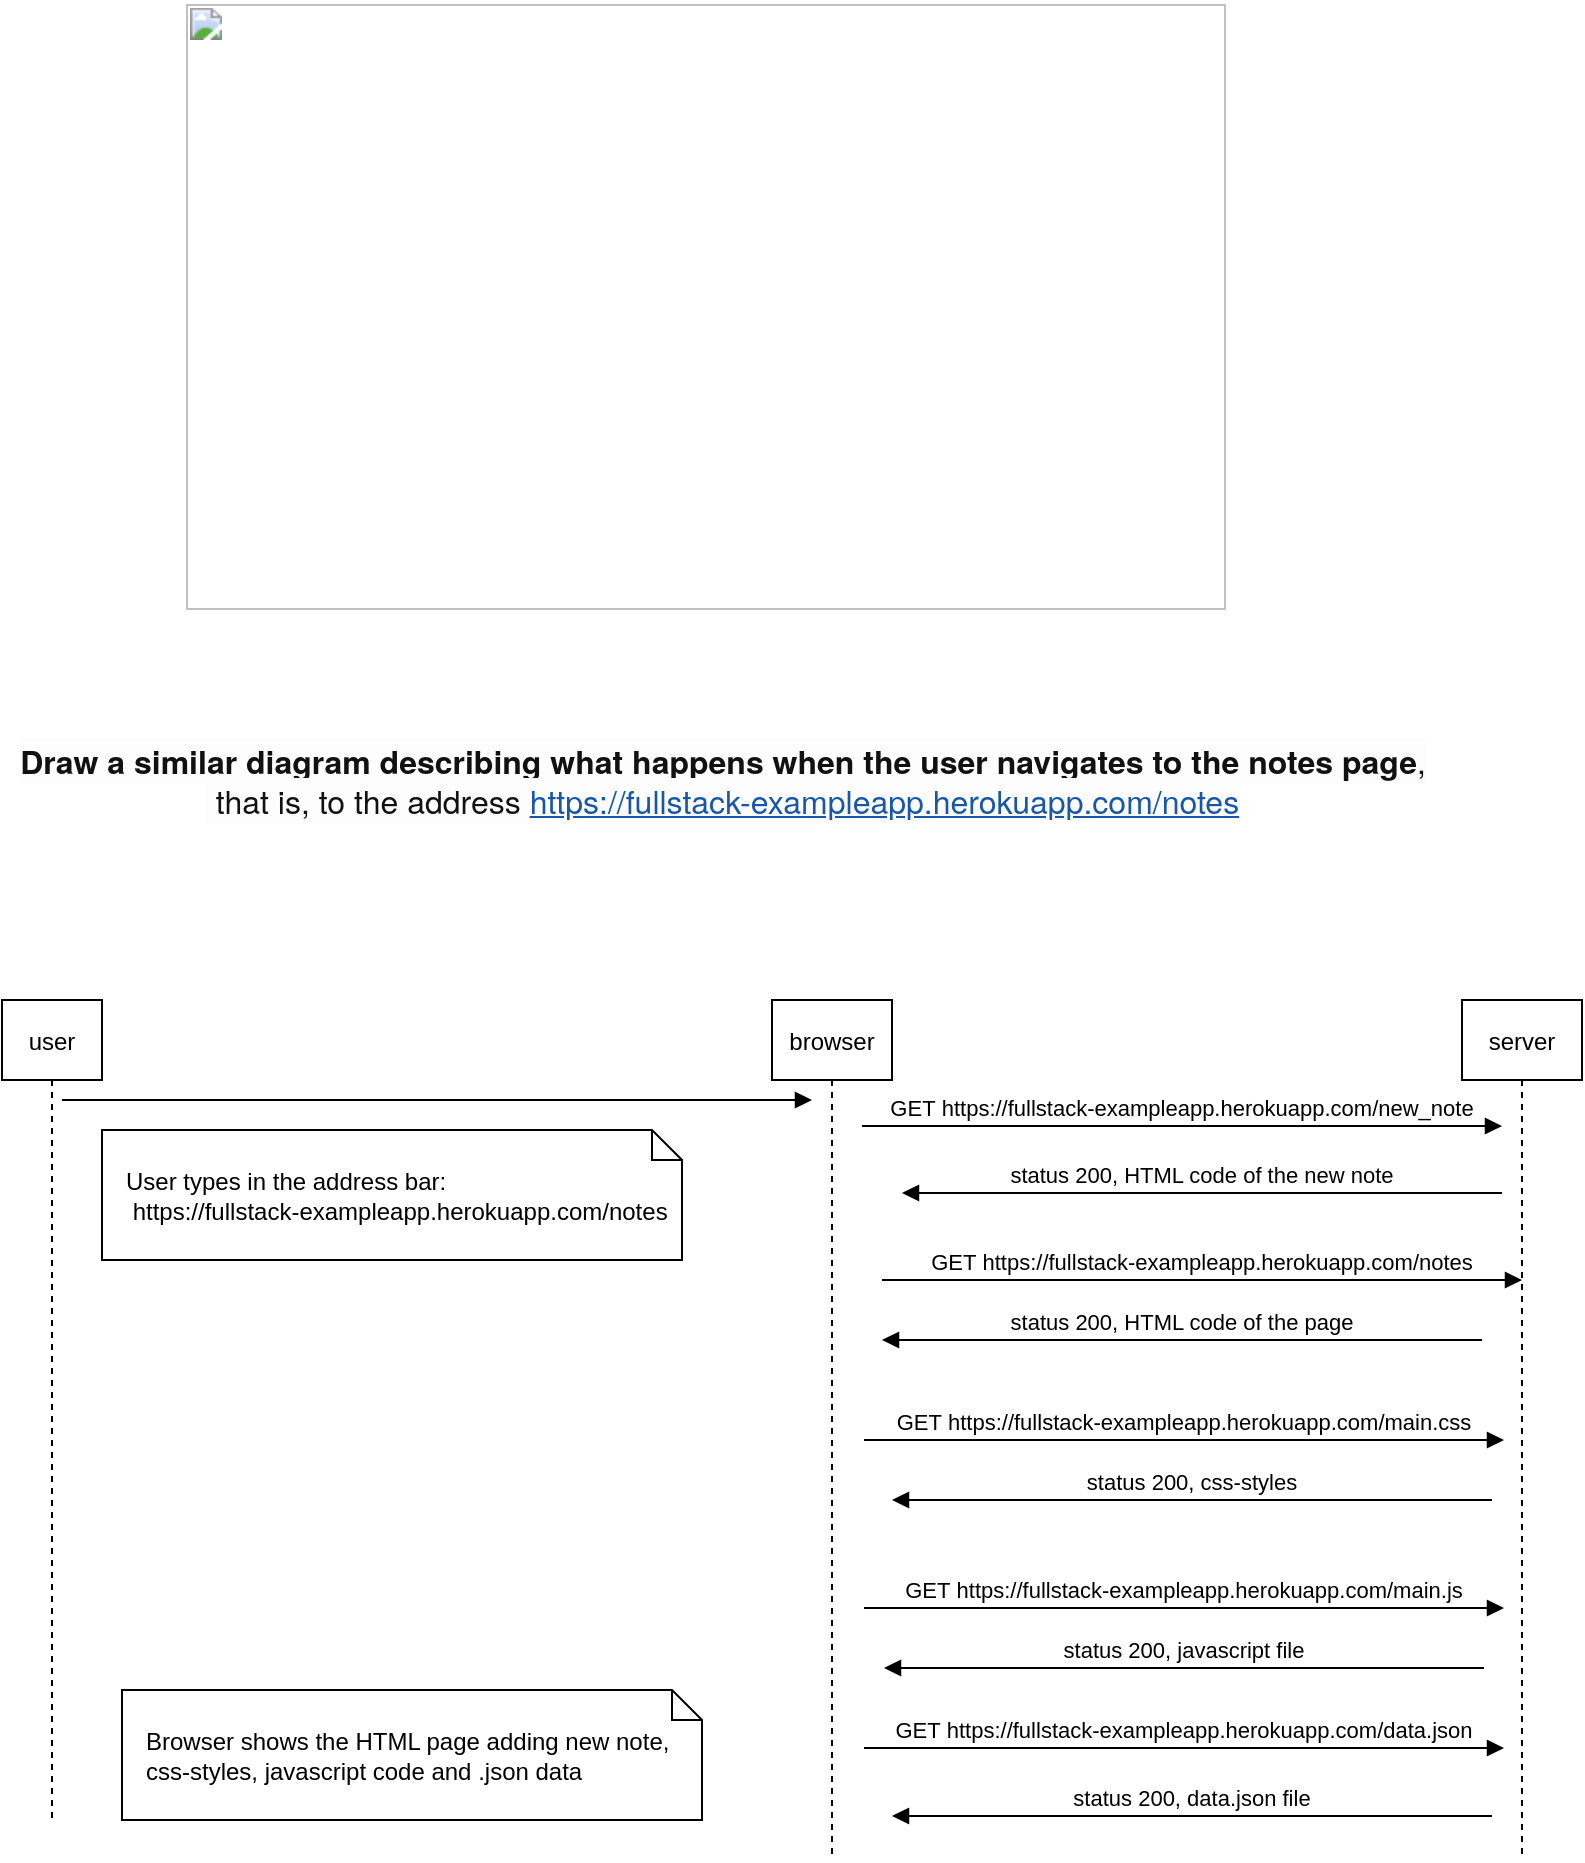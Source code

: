 <mxfile version="14.2.4" type="google"><diagram id="kgpKYQtTHZ0yAKxKKP6v" name="Page-1"><mxGraphModel dx="1315" dy="690" grid="1" gridSize="10" guides="1" tooltips="1" connect="1" arrows="1" fold="1" page="1" pageScale="1" pageWidth="850" pageHeight="1100" math="0" shadow="0"><root><mxCell id="0"/><mxCell id="1" parent="0"/><mxCell id="Glrhqt8rt5KyS6PcqSoS-1" value="user" style="shape=umlLifeline;perimeter=lifelinePerimeter;container=1;collapsible=0;recursiveResize=0;rounded=0;shadow=0;strokeWidth=1;" vertex="1" parent="1"><mxGeometry x="40" y="540" width="50" height="410" as="geometry"/></mxCell><mxCell id="Glrhqt8rt5KyS6PcqSoS-2" value="" style="verticalAlign=bottom;endArrow=block;entryX=0;entryY=0;shadow=0;strokeWidth=1;" edge="1" parent="1"><mxGeometry relative="1" as="geometry"><mxPoint x="70" y="590.0" as="sourcePoint"/><mxPoint x="445" y="590.0" as="targetPoint"/></mxGeometry></mxCell><mxCell id="Glrhqt8rt5KyS6PcqSoS-3" value="User types in the address bar:&lt;br&gt;&amp;nbsp;https://fullstack-exampleapp.herokuapp.com/notes" style="shape=note;size=15;align=left;spacingLeft=10;html=1;whiteSpace=wrap;" vertex="1" parent="1"><mxGeometry x="90" y="605" width="290" height="65" as="geometry"/></mxCell><mxCell id="Glrhqt8rt5KyS6PcqSoS-4" value="browser" style="shape=umlLifeline;perimeter=lifelinePerimeter;container=1;collapsible=0;recursiveResize=0;rounded=0;shadow=0;strokeWidth=1;" vertex="1" parent="1"><mxGeometry x="425" y="540" width="60" height="430" as="geometry"/></mxCell><mxCell id="Glrhqt8rt5KyS6PcqSoS-5" value="server" style="shape=umlLifeline;perimeter=lifelinePerimeter;container=1;collapsible=0;recursiveResize=0;rounded=0;shadow=0;strokeWidth=1;" vertex="1" parent="1"><mxGeometry x="770" y="540" width="60" height="430" as="geometry"/></mxCell><mxCell id="Glrhqt8rt5KyS6PcqSoS-6" value="GET https://fullstack-exampleapp.herokuapp.com/new_note" style="verticalAlign=bottom;endArrow=block;entryX=1;entryY=1;shadow=0;strokeWidth=1;entryDx=0;entryDy=0;" edge="1" parent="1"><mxGeometry relative="1" as="geometry"><mxPoint x="470" y="603.0" as="sourcePoint"/><mxPoint x="790" y="603" as="targetPoint"/></mxGeometry></mxCell><mxCell id="Glrhqt8rt5KyS6PcqSoS-7" value="&lt;span style=&quot;color: rgba(0 , 0 , 0 , 0) ; font-family: monospace ; font-size: 0px&quot;&gt;dfsfdsfdfdsdf&lt;/span&gt;" style="text;html=1;align=center;verticalAlign=middle;resizable=0;points=[];autosize=1;" vertex="1" parent="1"><mxGeometry x="500" y="580" width="20" height="20" as="geometry"/></mxCell><mxCell id="Glrhqt8rt5KyS6PcqSoS-8" value="status 200, HTML code of the page" style="verticalAlign=bottom;endArrow=block;shadow=0;strokeWidth=1;" edge="1" parent="1"><mxGeometry relative="1" as="geometry"><mxPoint x="780" y="710.0" as="sourcePoint"/><mxPoint x="480" y="710" as="targetPoint"/></mxGeometry></mxCell><mxCell id="Glrhqt8rt5KyS6PcqSoS-9" value="GET https://fullstack-exampleapp.herokuapp.com/main.css" style="verticalAlign=bottom;endArrow=block;entryX=1;entryY=1;shadow=0;strokeWidth=1;entryDx=0;entryDy=0;" edge="1" parent="1"><mxGeometry relative="1" as="geometry"><mxPoint x="471" y="760.0" as="sourcePoint"/><mxPoint x="791" y="760" as="targetPoint"/></mxGeometry></mxCell><mxCell id="Glrhqt8rt5KyS6PcqSoS-10" value="status 200, css-styles" style="verticalAlign=bottom;endArrow=block;shadow=0;strokeWidth=1;" edge="1" parent="1"><mxGeometry relative="1" as="geometry"><mxPoint x="785" y="790.0" as="sourcePoint"/><mxPoint x="485" y="790" as="targetPoint"/></mxGeometry></mxCell><mxCell id="Glrhqt8rt5KyS6PcqSoS-11" value="GET https://fullstack-exampleapp.herokuapp.com/main.js" style="verticalAlign=bottom;endArrow=block;entryX=1;entryY=1;shadow=0;strokeWidth=1;entryDx=0;entryDy=0;" edge="1" parent="1"><mxGeometry relative="1" as="geometry"><mxPoint x="471" y="844.0" as="sourcePoint"/><mxPoint x="791" y="844" as="targetPoint"/></mxGeometry></mxCell><mxCell id="Glrhqt8rt5KyS6PcqSoS-12" value="status 200, javascript file" style="verticalAlign=bottom;endArrow=block;shadow=0;strokeWidth=1;" edge="1" parent="1"><mxGeometry relative="1" as="geometry"><mxPoint x="781" y="874.0" as="sourcePoint"/><mxPoint x="481" y="874" as="targetPoint"/></mxGeometry></mxCell><mxCell id="Glrhqt8rt5KyS6PcqSoS-13" value="&lt;strong style=&quot;color: rgb(17 , 17 , 17) ; font-family: &amp;quot;helvetica neue&amp;quot; , &amp;quot;helvetica&amp;quot; , &amp;quot;arial&amp;quot; , sans-serif ; font-size: 16px ; background-color: rgb(253 , 253 , 253)&quot;&gt;Draw a similar diagram describing what happens when the user navigates to the notes page&lt;/strong&gt;&lt;span style=&quot;color: rgb(17 , 17 , 17) ; font-family: &amp;quot;helvetica neue&amp;quot; , &amp;quot;helvetica&amp;quot; , &amp;quot;arial&amp;quot; , sans-serif ; font-size: 16px ; background-color: rgb(253 , 253 , 253)&quot;&gt;,&lt;br&gt;&amp;nbsp;that is, to the address&amp;nbsp;&lt;/span&gt;&lt;a href=&quot;https://fullstack-exampleapp.herokuapp.com/notes&quot; style=&quot;color: rgb(23 , 86 , 169) ; font-family: &amp;quot;helvetica neue&amp;quot; , &amp;quot;helvetica&amp;quot; , &amp;quot;arial&amp;quot; , sans-serif ; font-size: 16px ; background-color: rgb(253 , 253 , 253)&quot;&gt;https://fullstack-exampleapp.herokuapp.com/notes&lt;/a&gt;" style="text;html=1;align=center;verticalAlign=middle;resizable=0;points=[];autosize=1;" vertex="1" parent="1"><mxGeometry x="40" y="410" width="720" height="40" as="geometry"/></mxCell><mxCell id="Glrhqt8rt5KyS6PcqSoS-14" value="&lt;img src=&quot;https://tech.utugit.fi/education/webprog/web-material/assets/images/teht/1.png&quot; width=&quot;520&quot; height=&quot;303&quot;&gt;" style="text;html=1;align=center;verticalAlign=middle;resizable=0;points=[];autosize=2;" vertex="1" parent="1"><mxGeometry x="121" y="40" width="540" height="310" as="geometry"/></mxCell><mxCell id="Glrhqt8rt5KyS6PcqSoS-15" value="GET https://fullstack-exampleapp.herokuapp.com/data.json" style="verticalAlign=bottom;endArrow=block;entryX=1;entryY=1;shadow=0;strokeWidth=1;entryDx=0;entryDy=0;" edge="1" parent="1"><mxGeometry relative="1" as="geometry"><mxPoint x="471" y="914.0" as="sourcePoint"/><mxPoint x="791.0" y="914.0" as="targetPoint"/></mxGeometry></mxCell><mxCell id="Glrhqt8rt5KyS6PcqSoS-16" value="status 200, data.json file" style="verticalAlign=bottom;endArrow=block;shadow=0;strokeWidth=1;" edge="1" parent="1"><mxGeometry relative="1" as="geometry"><mxPoint x="785.0" y="948.0" as="sourcePoint"/><mxPoint x="485" y="948.0" as="targetPoint"/></mxGeometry></mxCell><mxCell id="Glrhqt8rt5KyS6PcqSoS-17" value="Browser shows the HTML page adding new note, css-styles, javascript code and .json data" style="shape=note;size=15;align=left;spacingLeft=10;html=1;whiteSpace=wrap;" vertex="1" parent="1"><mxGeometry x="100" y="885" width="290" height="65" as="geometry"/></mxCell><mxCell id="Glrhqt8rt5KyS6PcqSoS-18" value="GET https://fullstack-exampleapp.herokuapp.com/notes" style="verticalAlign=bottom;endArrow=block;entryX=1;entryY=1;shadow=0;strokeWidth=1;entryDx=0;entryDy=0;" edge="1" parent="1"><mxGeometry relative="1" as="geometry"><mxPoint x="480" y="680" as="sourcePoint"/><mxPoint x="800" y="680" as="targetPoint"/></mxGeometry></mxCell><mxCell id="Glrhqt8rt5KyS6PcqSoS-19" value="status 200, HTML code of the new note" style="verticalAlign=bottom;endArrow=block;shadow=0;strokeWidth=1;" edge="1" parent="1"><mxGeometry relative="1" as="geometry"><mxPoint x="790" y="636.5" as="sourcePoint"/><mxPoint x="490" y="636.5" as="targetPoint"/></mxGeometry></mxCell></root></mxGraphModel></diagram></mxfile>